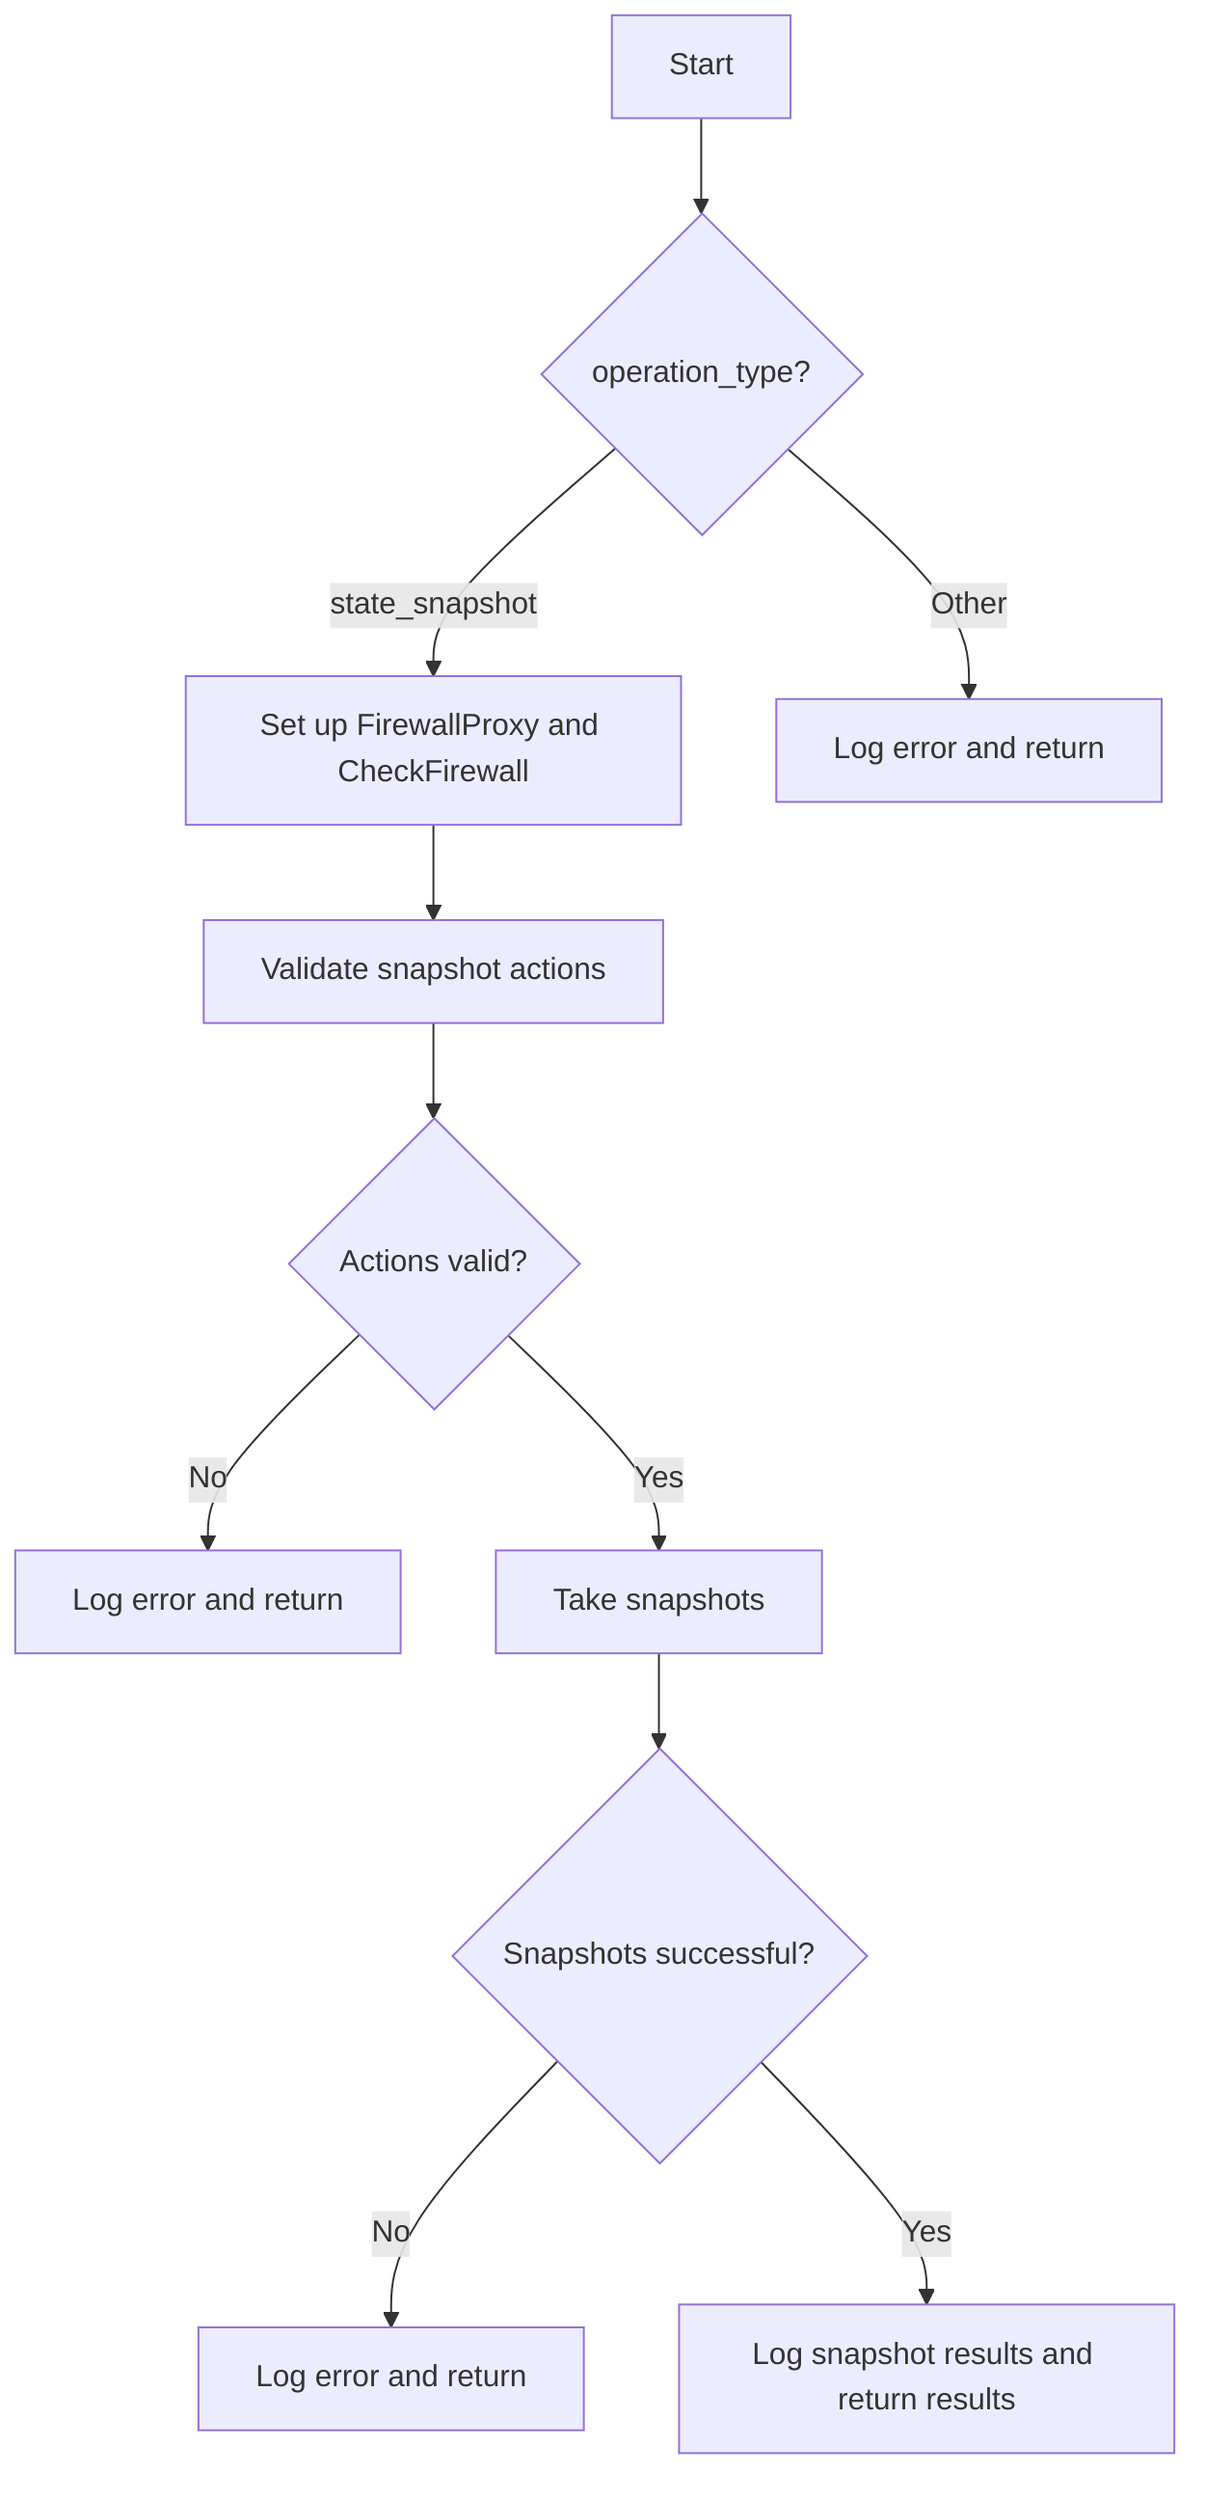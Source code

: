 graph TB
    RA1[Start] --> RA2{operation_type?}
    RA2 -->|state_snapshot| RA3[Set up FirewallProxy and CheckFirewall]
    RA3 --> RA4[Validate snapshot actions]
    RA4 --> RA5{Actions valid?}
    RA5 -->|No| RA6[Log error and return]
    RA5 -->|Yes| RA7[Take snapshots]
    RA7 --> RA8{Snapshots successful?}
    RA8 -->|No| RA9[Log error and return]
    RA8 -->|Yes| RA10[Log snapshot results and return results]
    RA2 -->|Other| RA11[Log error and return]